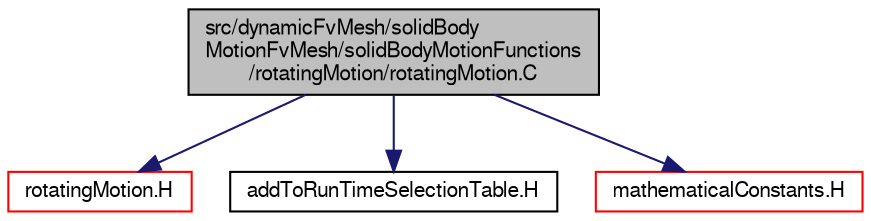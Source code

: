 digraph "src/dynamicFvMesh/solidBodyMotionFvMesh/solidBodyMotionFunctions/rotatingMotion/rotatingMotion.C"
{
  bgcolor="transparent";
  edge [fontname="FreeSans",fontsize="10",labelfontname="FreeSans",labelfontsize="10"];
  node [fontname="FreeSans",fontsize="10",shape=record];
  Node0 [label="src/dynamicFvMesh/solidBody\lMotionFvMesh/solidBodyMotionFunctions\l/rotatingMotion/rotatingMotion.C",height=0.2,width=0.4,color="black", fillcolor="grey75", style="filled", fontcolor="black"];
  Node0 -> Node1 [color="midnightblue",fontsize="10",style="solid",fontname="FreeSans"];
  Node1 [label="rotatingMotion.H",height=0.2,width=0.4,color="red",URL="$a00329.html"];
  Node0 -> Node176 [color="midnightblue",fontsize="10",style="solid",fontname="FreeSans"];
  Node176 [label="addToRunTimeSelectionTable.H",height=0.2,width=0.4,color="black",URL="$a09263.html",tooltip="Macros for easy insertion into run-time selection tables. "];
  Node0 -> Node177 [color="midnightblue",fontsize="10",style="solid",fontname="FreeSans"];
  Node177 [label="mathematicalConstants.H",height=0.2,width=0.4,color="red",URL="$a10238.html"];
}
